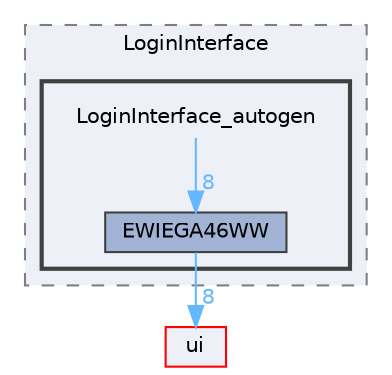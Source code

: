 digraph "LoginInterface_autogen"
{
 // LATEX_PDF_SIZE
  bgcolor="transparent";
  edge [fontname=Helvetica,fontsize=10,labelfontname=Helvetica,labelfontsize=10];
  node [fontname=Helvetica,fontsize=10,shape=box,height=0.2,width=0.4];
  compound=true
  subgraph clusterdir_08e374389ea97c43bfa123e5a9f82d09 {
    graph [ bgcolor="#edf0f7", pencolor="grey50", label="LoginInterface", fontname=Helvetica,fontsize=10 style="filled,dashed", URL="dir_08e374389ea97c43bfa123e5a9f82d09.html",tooltip=""]
  subgraph clusterdir_cca6c2c99bfc0601486f765c649f64c9 {
    graph [ bgcolor="#edf0f7", pencolor="grey25", label="", fontname=Helvetica,fontsize=10 style="filled,bold", URL="dir_cca6c2c99bfc0601486f765c649f64c9.html",tooltip=""]
    dir_cca6c2c99bfc0601486f765c649f64c9 [shape=plaintext, label="LoginInterface_autogen"];
  dir_07f7bd79ff171b61358e0c458dd037bf [label="EWIEGA46WW", fillcolor="#a2b4d6", color="grey25", style="filled", URL="dir_07f7bd79ff171b61358e0c458dd037bf.html",tooltip=""];
  }
  }
  dir_1788f8309b1a812dcb800a185471cf6c [label="ui", fillcolor="#edf0f7", color="red", style="filled", URL="dir_1788f8309b1a812dcb800a185471cf6c.html",tooltip=""];
  dir_cca6c2c99bfc0601486f765c649f64c9->dir_07f7bd79ff171b61358e0c458dd037bf [headlabel="8", labeldistance=1.5 headhref="dir_000197_000109.html" href="dir_000197_000109.html" color="steelblue1" fontcolor="steelblue1"];
  dir_07f7bd79ff171b61358e0c458dd037bf->dir_1788f8309b1a812dcb800a185471cf6c [headlabel="8", labeldistance=1.5 headhref="dir_000109_000351.html" href="dir_000109_000351.html" color="steelblue1" fontcolor="steelblue1"];
}
